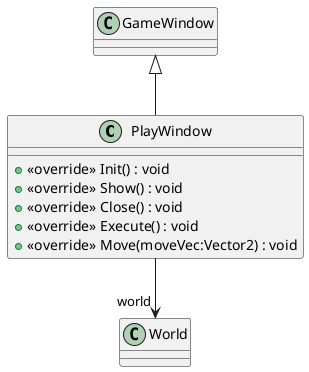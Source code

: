 @startuml
class PlayWindow {
    + <<override>> Init() : void
    + <<override>> Show() : void
    + <<override>> Close() : void
    + <<override>> Execute() : void
    + <<override>> Move(moveVec:Vector2) : void
}
GameWindow <|-- PlayWindow
PlayWindow --> "world" World
@enduml
